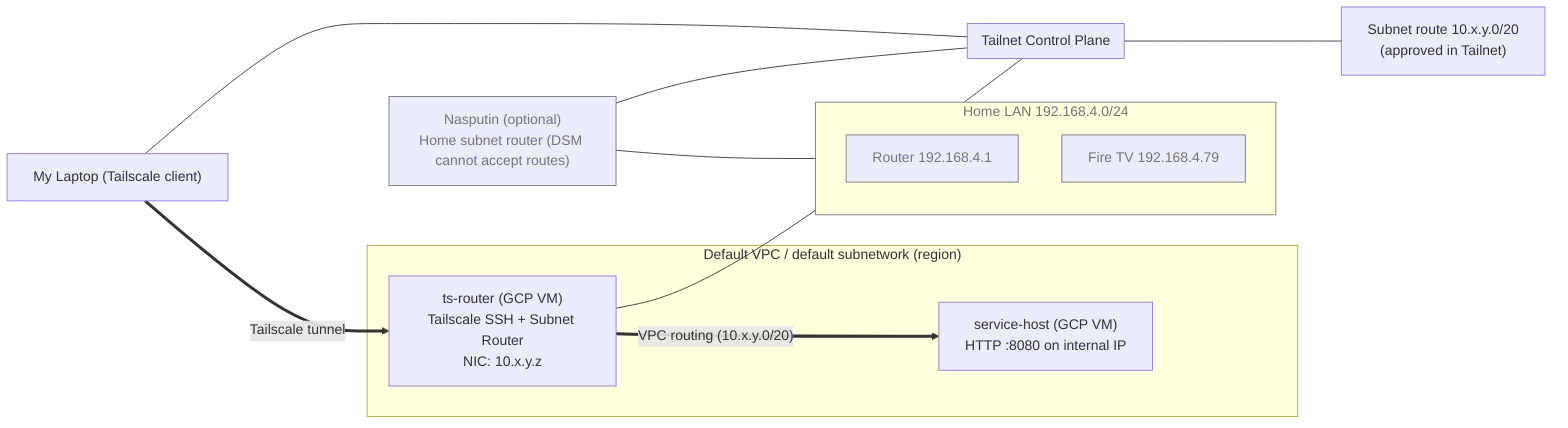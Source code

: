 flowchart LR
 subgraph Tailnet["Tailnet Control Plane"]
  end
 subgraph GCP["Default VPC / default subnetwork (region)"]
    direction LR
        TSRouter["ts-router (GCP VM)<br>Tailscale SSH + Subnet Router<br>NIC: 10.x.y.z"]
        SVC["service-host (GCP VM)<br>HTTP :8080 on internal IP"]
  end
 subgraph HomeLAN["Home LAN 192.168.4.0/24"]
        IoT1["Router 192.168.4.1"]
        IoT2["Fire TV 192.168.4.79"]
  end
    Laptop["My Laptop (Tailscale client)"] --- Tailnet
    TSRouter --- Tailnet
    Nas["Nasputin (optional)<br>Home subnet router (DSM cannot accept routes)"] --- Tailnet & HomeLAN
    Laptop == Tailscale tunnel ==> TSRouter
    TSRouter == "VPC routing (10.x.y.0/20)" ==> SVC
    Tailnet --- Approved["Subnet route 10.x.y.0/20<br>(approved in Tailnet)"]
    style IoT1 stroke:#757575,color:#757575
    style IoT2 stroke:#757575,color:#757575
    style Nas stroke:#757575,color:#757575
    style HomeLAN stroke:#757575,color:#757575